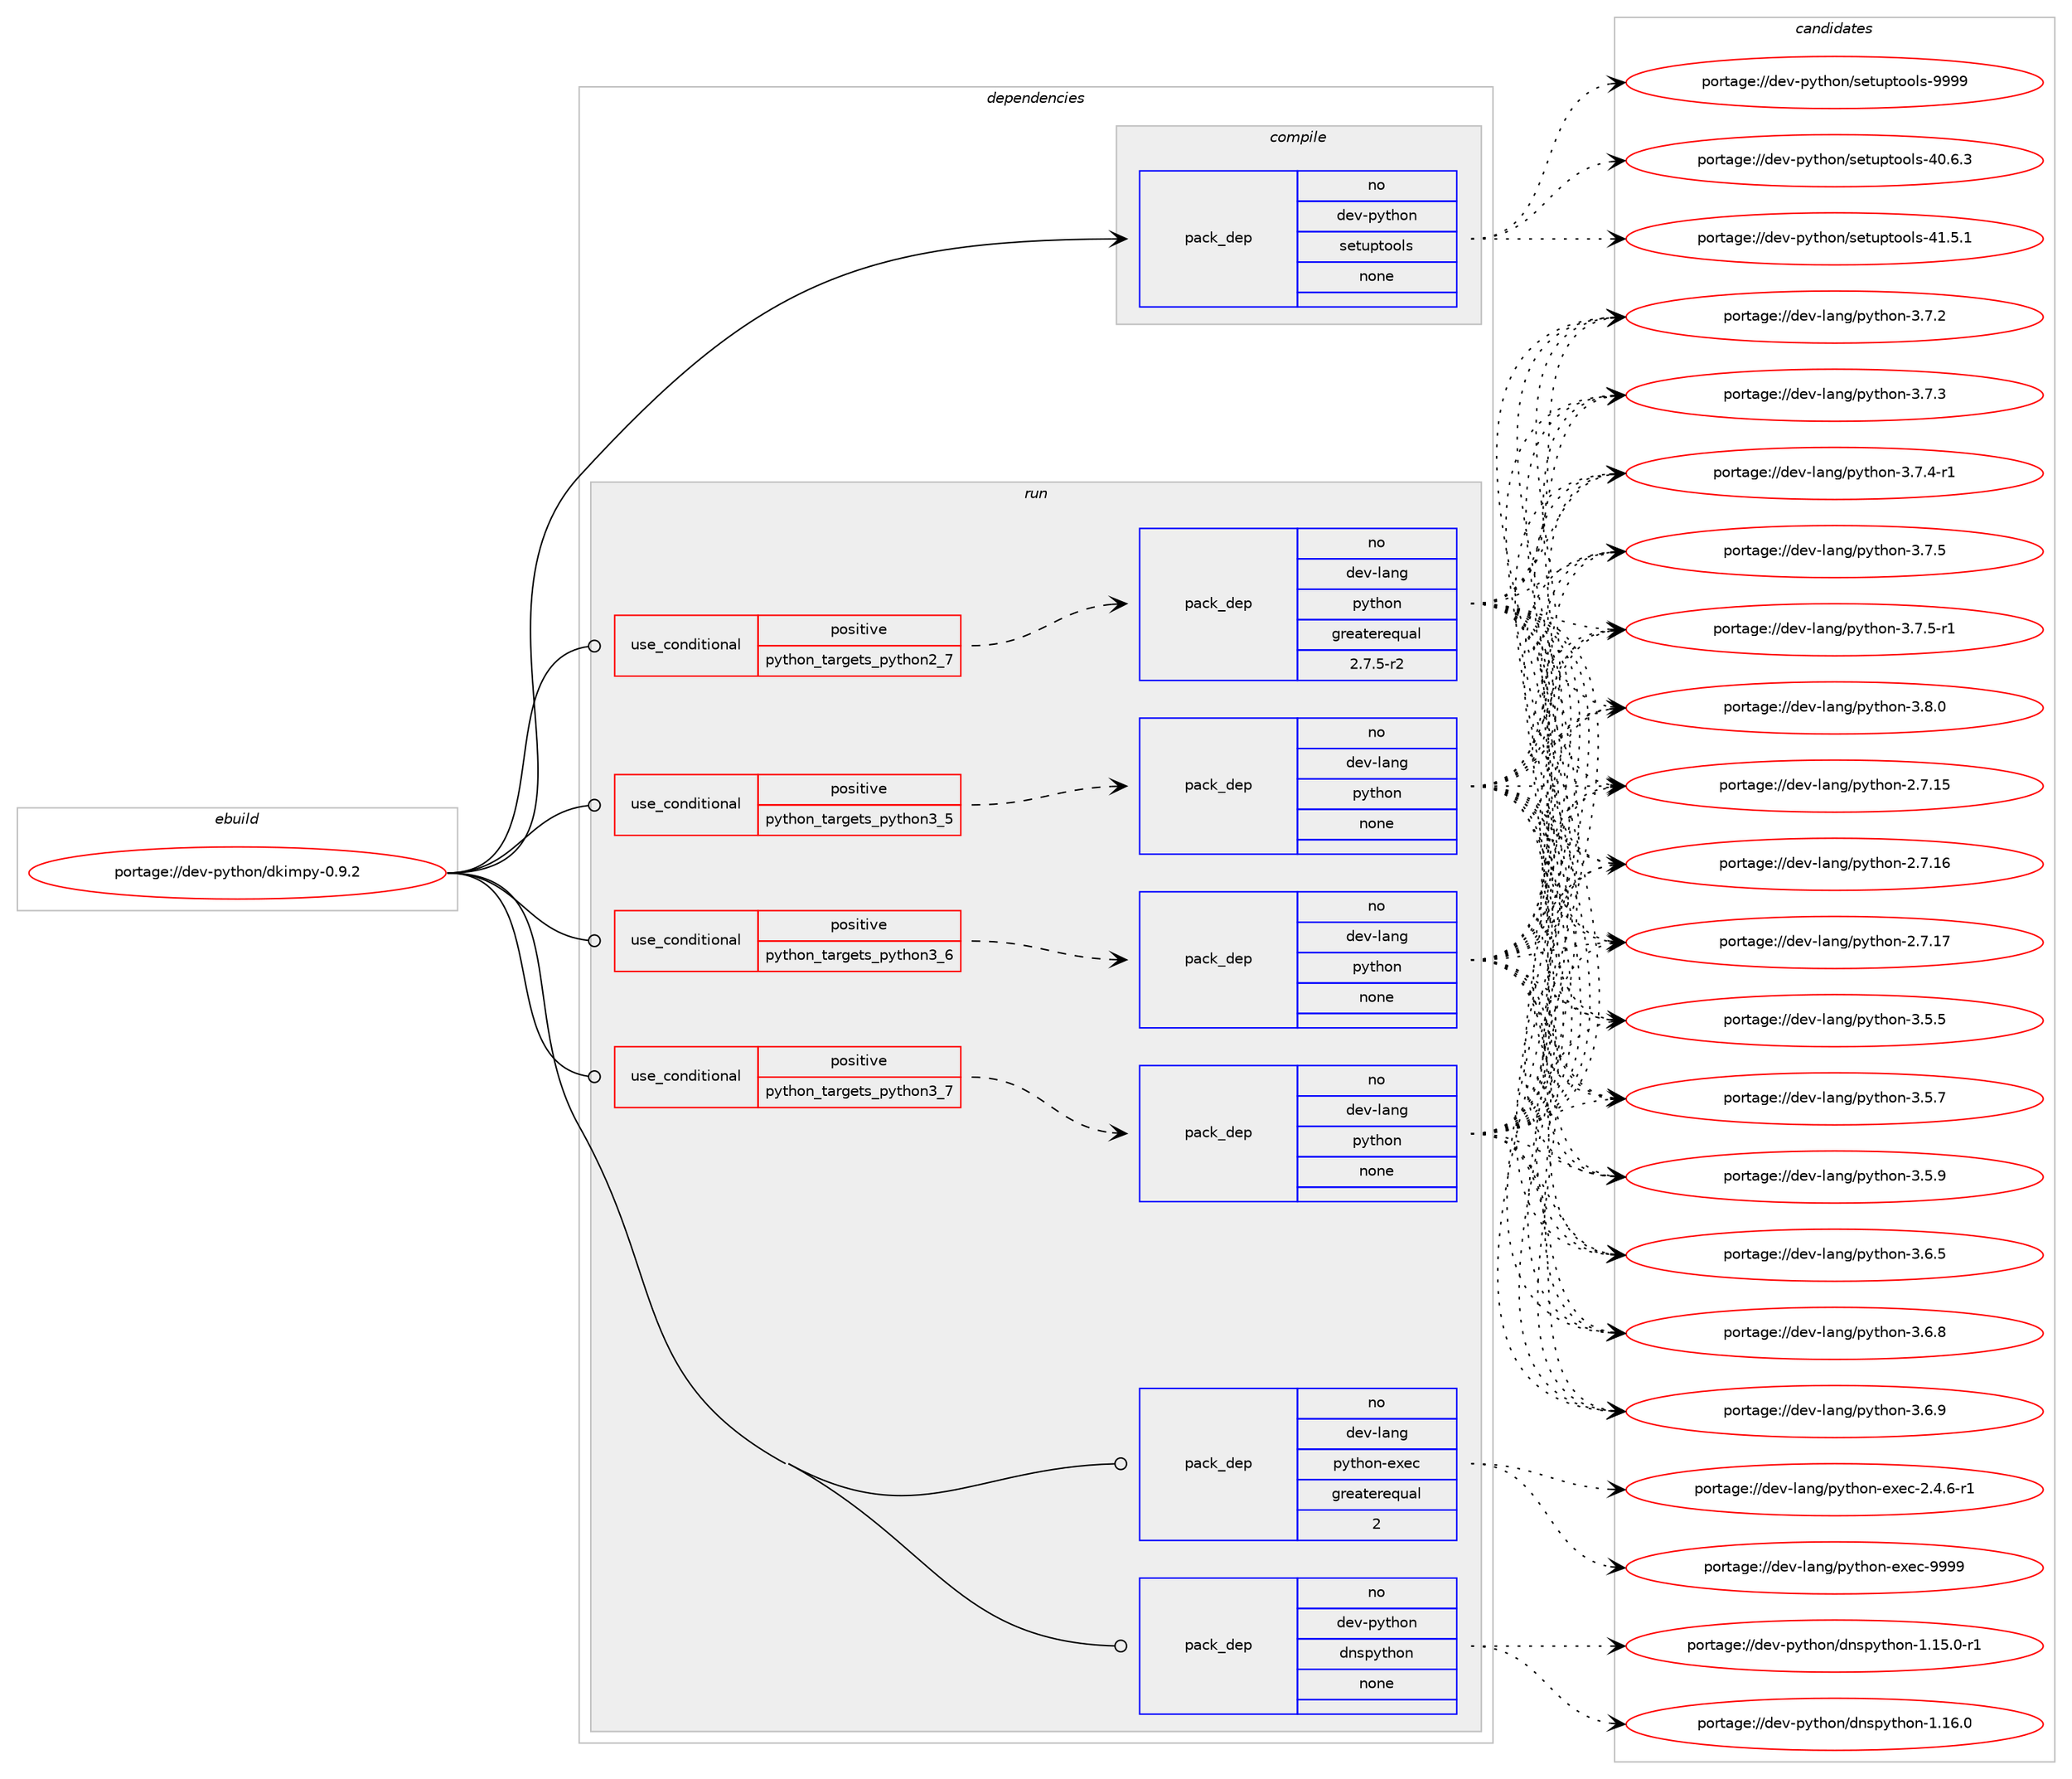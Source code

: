 digraph prolog {

# *************
# Graph options
# *************

newrank=true;
concentrate=true;
compound=true;
graph [rankdir=LR,fontname=Helvetica,fontsize=10,ranksep=1.5];#, ranksep=2.5, nodesep=0.2];
edge  [arrowhead=vee];
node  [fontname=Helvetica,fontsize=10];

# **********
# The ebuild
# **********

subgraph cluster_leftcol {
color=gray;
rank=same;
label=<<i>ebuild</i>>;
id [label="portage://dev-python/dkimpy-0.9.2", color=red, width=4, href="../dev-python/dkimpy-0.9.2.svg"];
}

# ****************
# The dependencies
# ****************

subgraph cluster_midcol {
color=gray;
label=<<i>dependencies</i>>;
subgraph cluster_compile {
fillcolor="#eeeeee";
style=filled;
label=<<i>compile</i>>;
subgraph pack105863 {
dependency137049 [label=<<TABLE BORDER="0" CELLBORDER="1" CELLSPACING="0" CELLPADDING="4" WIDTH="220"><TR><TD ROWSPAN="6" CELLPADDING="30">pack_dep</TD></TR><TR><TD WIDTH="110">no</TD></TR><TR><TD>dev-python</TD></TR><TR><TD>setuptools</TD></TR><TR><TD>none</TD></TR><TR><TD></TD></TR></TABLE>>, shape=none, color=blue];
}
id:e -> dependency137049:w [weight=20,style="solid",arrowhead="vee"];
}
subgraph cluster_compileandrun {
fillcolor="#eeeeee";
style=filled;
label=<<i>compile and run</i>>;
}
subgraph cluster_run {
fillcolor="#eeeeee";
style=filled;
label=<<i>run</i>>;
subgraph cond27871 {
dependency137050 [label=<<TABLE BORDER="0" CELLBORDER="1" CELLSPACING="0" CELLPADDING="4"><TR><TD ROWSPAN="3" CELLPADDING="10">use_conditional</TD></TR><TR><TD>positive</TD></TR><TR><TD>python_targets_python2_7</TD></TR></TABLE>>, shape=none, color=red];
subgraph pack105864 {
dependency137051 [label=<<TABLE BORDER="0" CELLBORDER="1" CELLSPACING="0" CELLPADDING="4" WIDTH="220"><TR><TD ROWSPAN="6" CELLPADDING="30">pack_dep</TD></TR><TR><TD WIDTH="110">no</TD></TR><TR><TD>dev-lang</TD></TR><TR><TD>python</TD></TR><TR><TD>greaterequal</TD></TR><TR><TD>2.7.5-r2</TD></TR></TABLE>>, shape=none, color=blue];
}
dependency137050:e -> dependency137051:w [weight=20,style="dashed",arrowhead="vee"];
}
id:e -> dependency137050:w [weight=20,style="solid",arrowhead="odot"];
subgraph cond27872 {
dependency137052 [label=<<TABLE BORDER="0" CELLBORDER="1" CELLSPACING="0" CELLPADDING="4"><TR><TD ROWSPAN="3" CELLPADDING="10">use_conditional</TD></TR><TR><TD>positive</TD></TR><TR><TD>python_targets_python3_5</TD></TR></TABLE>>, shape=none, color=red];
subgraph pack105865 {
dependency137053 [label=<<TABLE BORDER="0" CELLBORDER="1" CELLSPACING="0" CELLPADDING="4" WIDTH="220"><TR><TD ROWSPAN="6" CELLPADDING="30">pack_dep</TD></TR><TR><TD WIDTH="110">no</TD></TR><TR><TD>dev-lang</TD></TR><TR><TD>python</TD></TR><TR><TD>none</TD></TR><TR><TD></TD></TR></TABLE>>, shape=none, color=blue];
}
dependency137052:e -> dependency137053:w [weight=20,style="dashed",arrowhead="vee"];
}
id:e -> dependency137052:w [weight=20,style="solid",arrowhead="odot"];
subgraph cond27873 {
dependency137054 [label=<<TABLE BORDER="0" CELLBORDER="1" CELLSPACING="0" CELLPADDING="4"><TR><TD ROWSPAN="3" CELLPADDING="10">use_conditional</TD></TR><TR><TD>positive</TD></TR><TR><TD>python_targets_python3_6</TD></TR></TABLE>>, shape=none, color=red];
subgraph pack105866 {
dependency137055 [label=<<TABLE BORDER="0" CELLBORDER="1" CELLSPACING="0" CELLPADDING="4" WIDTH="220"><TR><TD ROWSPAN="6" CELLPADDING="30">pack_dep</TD></TR><TR><TD WIDTH="110">no</TD></TR><TR><TD>dev-lang</TD></TR><TR><TD>python</TD></TR><TR><TD>none</TD></TR><TR><TD></TD></TR></TABLE>>, shape=none, color=blue];
}
dependency137054:e -> dependency137055:w [weight=20,style="dashed",arrowhead="vee"];
}
id:e -> dependency137054:w [weight=20,style="solid",arrowhead="odot"];
subgraph cond27874 {
dependency137056 [label=<<TABLE BORDER="0" CELLBORDER="1" CELLSPACING="0" CELLPADDING="4"><TR><TD ROWSPAN="3" CELLPADDING="10">use_conditional</TD></TR><TR><TD>positive</TD></TR><TR><TD>python_targets_python3_7</TD></TR></TABLE>>, shape=none, color=red];
subgraph pack105867 {
dependency137057 [label=<<TABLE BORDER="0" CELLBORDER="1" CELLSPACING="0" CELLPADDING="4" WIDTH="220"><TR><TD ROWSPAN="6" CELLPADDING="30">pack_dep</TD></TR><TR><TD WIDTH="110">no</TD></TR><TR><TD>dev-lang</TD></TR><TR><TD>python</TD></TR><TR><TD>none</TD></TR><TR><TD></TD></TR></TABLE>>, shape=none, color=blue];
}
dependency137056:e -> dependency137057:w [weight=20,style="dashed",arrowhead="vee"];
}
id:e -> dependency137056:w [weight=20,style="solid",arrowhead="odot"];
subgraph pack105868 {
dependency137058 [label=<<TABLE BORDER="0" CELLBORDER="1" CELLSPACING="0" CELLPADDING="4" WIDTH="220"><TR><TD ROWSPAN="6" CELLPADDING="30">pack_dep</TD></TR><TR><TD WIDTH="110">no</TD></TR><TR><TD>dev-lang</TD></TR><TR><TD>python-exec</TD></TR><TR><TD>greaterequal</TD></TR><TR><TD>2</TD></TR></TABLE>>, shape=none, color=blue];
}
id:e -> dependency137058:w [weight=20,style="solid",arrowhead="odot"];
subgraph pack105869 {
dependency137059 [label=<<TABLE BORDER="0" CELLBORDER="1" CELLSPACING="0" CELLPADDING="4" WIDTH="220"><TR><TD ROWSPAN="6" CELLPADDING="30">pack_dep</TD></TR><TR><TD WIDTH="110">no</TD></TR><TR><TD>dev-python</TD></TR><TR><TD>dnspython</TD></TR><TR><TD>none</TD></TR><TR><TD></TD></TR></TABLE>>, shape=none, color=blue];
}
id:e -> dependency137059:w [weight=20,style="solid",arrowhead="odot"];
}
}

# **************
# The candidates
# **************

subgraph cluster_choices {
rank=same;
color=gray;
label=<<i>candidates</i>>;

subgraph choice105863 {
color=black;
nodesep=1;
choiceportage100101118451121211161041111104711510111611711211611111110811545524846544651 [label="portage://dev-python/setuptools-40.6.3", color=red, width=4,href="../dev-python/setuptools-40.6.3.svg"];
choiceportage100101118451121211161041111104711510111611711211611111110811545524946534649 [label="portage://dev-python/setuptools-41.5.1", color=red, width=4,href="../dev-python/setuptools-41.5.1.svg"];
choiceportage10010111845112121116104111110471151011161171121161111111081154557575757 [label="portage://dev-python/setuptools-9999", color=red, width=4,href="../dev-python/setuptools-9999.svg"];
dependency137049:e -> choiceportage100101118451121211161041111104711510111611711211611111110811545524846544651:w [style=dotted,weight="100"];
dependency137049:e -> choiceportage100101118451121211161041111104711510111611711211611111110811545524946534649:w [style=dotted,weight="100"];
dependency137049:e -> choiceportage10010111845112121116104111110471151011161171121161111111081154557575757:w [style=dotted,weight="100"];
}
subgraph choice105864 {
color=black;
nodesep=1;
choiceportage10010111845108971101034711212111610411111045504655464953 [label="portage://dev-lang/python-2.7.15", color=red, width=4,href="../dev-lang/python-2.7.15.svg"];
choiceportage10010111845108971101034711212111610411111045504655464954 [label="portage://dev-lang/python-2.7.16", color=red, width=4,href="../dev-lang/python-2.7.16.svg"];
choiceportage10010111845108971101034711212111610411111045504655464955 [label="portage://dev-lang/python-2.7.17", color=red, width=4,href="../dev-lang/python-2.7.17.svg"];
choiceportage100101118451089711010347112121116104111110455146534653 [label="portage://dev-lang/python-3.5.5", color=red, width=4,href="../dev-lang/python-3.5.5.svg"];
choiceportage100101118451089711010347112121116104111110455146534655 [label="portage://dev-lang/python-3.5.7", color=red, width=4,href="../dev-lang/python-3.5.7.svg"];
choiceportage100101118451089711010347112121116104111110455146534657 [label="portage://dev-lang/python-3.5.9", color=red, width=4,href="../dev-lang/python-3.5.9.svg"];
choiceportage100101118451089711010347112121116104111110455146544653 [label="portage://dev-lang/python-3.6.5", color=red, width=4,href="../dev-lang/python-3.6.5.svg"];
choiceportage100101118451089711010347112121116104111110455146544656 [label="portage://dev-lang/python-3.6.8", color=red, width=4,href="../dev-lang/python-3.6.8.svg"];
choiceportage100101118451089711010347112121116104111110455146544657 [label="portage://dev-lang/python-3.6.9", color=red, width=4,href="../dev-lang/python-3.6.9.svg"];
choiceportage100101118451089711010347112121116104111110455146554650 [label="portage://dev-lang/python-3.7.2", color=red, width=4,href="../dev-lang/python-3.7.2.svg"];
choiceportage100101118451089711010347112121116104111110455146554651 [label="portage://dev-lang/python-3.7.3", color=red, width=4,href="../dev-lang/python-3.7.3.svg"];
choiceportage1001011184510897110103471121211161041111104551465546524511449 [label="portage://dev-lang/python-3.7.4-r1", color=red, width=4,href="../dev-lang/python-3.7.4-r1.svg"];
choiceportage100101118451089711010347112121116104111110455146554653 [label="portage://dev-lang/python-3.7.5", color=red, width=4,href="../dev-lang/python-3.7.5.svg"];
choiceportage1001011184510897110103471121211161041111104551465546534511449 [label="portage://dev-lang/python-3.7.5-r1", color=red, width=4,href="../dev-lang/python-3.7.5-r1.svg"];
choiceportage100101118451089711010347112121116104111110455146564648 [label="portage://dev-lang/python-3.8.0", color=red, width=4,href="../dev-lang/python-3.8.0.svg"];
dependency137051:e -> choiceportage10010111845108971101034711212111610411111045504655464953:w [style=dotted,weight="100"];
dependency137051:e -> choiceportage10010111845108971101034711212111610411111045504655464954:w [style=dotted,weight="100"];
dependency137051:e -> choiceportage10010111845108971101034711212111610411111045504655464955:w [style=dotted,weight="100"];
dependency137051:e -> choiceportage100101118451089711010347112121116104111110455146534653:w [style=dotted,weight="100"];
dependency137051:e -> choiceportage100101118451089711010347112121116104111110455146534655:w [style=dotted,weight="100"];
dependency137051:e -> choiceportage100101118451089711010347112121116104111110455146534657:w [style=dotted,weight="100"];
dependency137051:e -> choiceportage100101118451089711010347112121116104111110455146544653:w [style=dotted,weight="100"];
dependency137051:e -> choiceportage100101118451089711010347112121116104111110455146544656:w [style=dotted,weight="100"];
dependency137051:e -> choiceportage100101118451089711010347112121116104111110455146544657:w [style=dotted,weight="100"];
dependency137051:e -> choiceportage100101118451089711010347112121116104111110455146554650:w [style=dotted,weight="100"];
dependency137051:e -> choiceportage100101118451089711010347112121116104111110455146554651:w [style=dotted,weight="100"];
dependency137051:e -> choiceportage1001011184510897110103471121211161041111104551465546524511449:w [style=dotted,weight="100"];
dependency137051:e -> choiceportage100101118451089711010347112121116104111110455146554653:w [style=dotted,weight="100"];
dependency137051:e -> choiceportage1001011184510897110103471121211161041111104551465546534511449:w [style=dotted,weight="100"];
dependency137051:e -> choiceportage100101118451089711010347112121116104111110455146564648:w [style=dotted,weight="100"];
}
subgraph choice105865 {
color=black;
nodesep=1;
choiceportage10010111845108971101034711212111610411111045504655464953 [label="portage://dev-lang/python-2.7.15", color=red, width=4,href="../dev-lang/python-2.7.15.svg"];
choiceportage10010111845108971101034711212111610411111045504655464954 [label="portage://dev-lang/python-2.7.16", color=red, width=4,href="../dev-lang/python-2.7.16.svg"];
choiceportage10010111845108971101034711212111610411111045504655464955 [label="portage://dev-lang/python-2.7.17", color=red, width=4,href="../dev-lang/python-2.7.17.svg"];
choiceportage100101118451089711010347112121116104111110455146534653 [label="portage://dev-lang/python-3.5.5", color=red, width=4,href="../dev-lang/python-3.5.5.svg"];
choiceportage100101118451089711010347112121116104111110455146534655 [label="portage://dev-lang/python-3.5.7", color=red, width=4,href="../dev-lang/python-3.5.7.svg"];
choiceportage100101118451089711010347112121116104111110455146534657 [label="portage://dev-lang/python-3.5.9", color=red, width=4,href="../dev-lang/python-3.5.9.svg"];
choiceportage100101118451089711010347112121116104111110455146544653 [label="portage://dev-lang/python-3.6.5", color=red, width=4,href="../dev-lang/python-3.6.5.svg"];
choiceportage100101118451089711010347112121116104111110455146544656 [label="portage://dev-lang/python-3.6.8", color=red, width=4,href="../dev-lang/python-3.6.8.svg"];
choiceportage100101118451089711010347112121116104111110455146544657 [label="portage://dev-lang/python-3.6.9", color=red, width=4,href="../dev-lang/python-3.6.9.svg"];
choiceportage100101118451089711010347112121116104111110455146554650 [label="portage://dev-lang/python-3.7.2", color=red, width=4,href="../dev-lang/python-3.7.2.svg"];
choiceportage100101118451089711010347112121116104111110455146554651 [label="portage://dev-lang/python-3.7.3", color=red, width=4,href="../dev-lang/python-3.7.3.svg"];
choiceportage1001011184510897110103471121211161041111104551465546524511449 [label="portage://dev-lang/python-3.7.4-r1", color=red, width=4,href="../dev-lang/python-3.7.4-r1.svg"];
choiceportage100101118451089711010347112121116104111110455146554653 [label="portage://dev-lang/python-3.7.5", color=red, width=4,href="../dev-lang/python-3.7.5.svg"];
choiceportage1001011184510897110103471121211161041111104551465546534511449 [label="portage://dev-lang/python-3.7.5-r1", color=red, width=4,href="../dev-lang/python-3.7.5-r1.svg"];
choiceportage100101118451089711010347112121116104111110455146564648 [label="portage://dev-lang/python-3.8.0", color=red, width=4,href="../dev-lang/python-3.8.0.svg"];
dependency137053:e -> choiceportage10010111845108971101034711212111610411111045504655464953:w [style=dotted,weight="100"];
dependency137053:e -> choiceportage10010111845108971101034711212111610411111045504655464954:w [style=dotted,weight="100"];
dependency137053:e -> choiceportage10010111845108971101034711212111610411111045504655464955:w [style=dotted,weight="100"];
dependency137053:e -> choiceportage100101118451089711010347112121116104111110455146534653:w [style=dotted,weight="100"];
dependency137053:e -> choiceportage100101118451089711010347112121116104111110455146534655:w [style=dotted,weight="100"];
dependency137053:e -> choiceportage100101118451089711010347112121116104111110455146534657:w [style=dotted,weight="100"];
dependency137053:e -> choiceportage100101118451089711010347112121116104111110455146544653:w [style=dotted,weight="100"];
dependency137053:e -> choiceportage100101118451089711010347112121116104111110455146544656:w [style=dotted,weight="100"];
dependency137053:e -> choiceportage100101118451089711010347112121116104111110455146544657:w [style=dotted,weight="100"];
dependency137053:e -> choiceportage100101118451089711010347112121116104111110455146554650:w [style=dotted,weight="100"];
dependency137053:e -> choiceportage100101118451089711010347112121116104111110455146554651:w [style=dotted,weight="100"];
dependency137053:e -> choiceportage1001011184510897110103471121211161041111104551465546524511449:w [style=dotted,weight="100"];
dependency137053:e -> choiceportage100101118451089711010347112121116104111110455146554653:w [style=dotted,weight="100"];
dependency137053:e -> choiceportage1001011184510897110103471121211161041111104551465546534511449:w [style=dotted,weight="100"];
dependency137053:e -> choiceportage100101118451089711010347112121116104111110455146564648:w [style=dotted,weight="100"];
}
subgraph choice105866 {
color=black;
nodesep=1;
choiceportage10010111845108971101034711212111610411111045504655464953 [label="portage://dev-lang/python-2.7.15", color=red, width=4,href="../dev-lang/python-2.7.15.svg"];
choiceportage10010111845108971101034711212111610411111045504655464954 [label="portage://dev-lang/python-2.7.16", color=red, width=4,href="../dev-lang/python-2.7.16.svg"];
choiceportage10010111845108971101034711212111610411111045504655464955 [label="portage://dev-lang/python-2.7.17", color=red, width=4,href="../dev-lang/python-2.7.17.svg"];
choiceportage100101118451089711010347112121116104111110455146534653 [label="portage://dev-lang/python-3.5.5", color=red, width=4,href="../dev-lang/python-3.5.5.svg"];
choiceportage100101118451089711010347112121116104111110455146534655 [label="portage://dev-lang/python-3.5.7", color=red, width=4,href="../dev-lang/python-3.5.7.svg"];
choiceportage100101118451089711010347112121116104111110455146534657 [label="portage://dev-lang/python-3.5.9", color=red, width=4,href="../dev-lang/python-3.5.9.svg"];
choiceportage100101118451089711010347112121116104111110455146544653 [label="portage://dev-lang/python-3.6.5", color=red, width=4,href="../dev-lang/python-3.6.5.svg"];
choiceportage100101118451089711010347112121116104111110455146544656 [label="portage://dev-lang/python-3.6.8", color=red, width=4,href="../dev-lang/python-3.6.8.svg"];
choiceportage100101118451089711010347112121116104111110455146544657 [label="portage://dev-lang/python-3.6.9", color=red, width=4,href="../dev-lang/python-3.6.9.svg"];
choiceportage100101118451089711010347112121116104111110455146554650 [label="portage://dev-lang/python-3.7.2", color=red, width=4,href="../dev-lang/python-3.7.2.svg"];
choiceportage100101118451089711010347112121116104111110455146554651 [label="portage://dev-lang/python-3.7.3", color=red, width=4,href="../dev-lang/python-3.7.3.svg"];
choiceportage1001011184510897110103471121211161041111104551465546524511449 [label="portage://dev-lang/python-3.7.4-r1", color=red, width=4,href="../dev-lang/python-3.7.4-r1.svg"];
choiceportage100101118451089711010347112121116104111110455146554653 [label="portage://dev-lang/python-3.7.5", color=red, width=4,href="../dev-lang/python-3.7.5.svg"];
choiceportage1001011184510897110103471121211161041111104551465546534511449 [label="portage://dev-lang/python-3.7.5-r1", color=red, width=4,href="../dev-lang/python-3.7.5-r1.svg"];
choiceportage100101118451089711010347112121116104111110455146564648 [label="portage://dev-lang/python-3.8.0", color=red, width=4,href="../dev-lang/python-3.8.0.svg"];
dependency137055:e -> choiceportage10010111845108971101034711212111610411111045504655464953:w [style=dotted,weight="100"];
dependency137055:e -> choiceportage10010111845108971101034711212111610411111045504655464954:w [style=dotted,weight="100"];
dependency137055:e -> choiceportage10010111845108971101034711212111610411111045504655464955:w [style=dotted,weight="100"];
dependency137055:e -> choiceportage100101118451089711010347112121116104111110455146534653:w [style=dotted,weight="100"];
dependency137055:e -> choiceportage100101118451089711010347112121116104111110455146534655:w [style=dotted,weight="100"];
dependency137055:e -> choiceportage100101118451089711010347112121116104111110455146534657:w [style=dotted,weight="100"];
dependency137055:e -> choiceportage100101118451089711010347112121116104111110455146544653:w [style=dotted,weight="100"];
dependency137055:e -> choiceportage100101118451089711010347112121116104111110455146544656:w [style=dotted,weight="100"];
dependency137055:e -> choiceportage100101118451089711010347112121116104111110455146544657:w [style=dotted,weight="100"];
dependency137055:e -> choiceportage100101118451089711010347112121116104111110455146554650:w [style=dotted,weight="100"];
dependency137055:e -> choiceportage100101118451089711010347112121116104111110455146554651:w [style=dotted,weight="100"];
dependency137055:e -> choiceportage1001011184510897110103471121211161041111104551465546524511449:w [style=dotted,weight="100"];
dependency137055:e -> choiceportage100101118451089711010347112121116104111110455146554653:w [style=dotted,weight="100"];
dependency137055:e -> choiceportage1001011184510897110103471121211161041111104551465546534511449:w [style=dotted,weight="100"];
dependency137055:e -> choiceportage100101118451089711010347112121116104111110455146564648:w [style=dotted,weight="100"];
}
subgraph choice105867 {
color=black;
nodesep=1;
choiceportage10010111845108971101034711212111610411111045504655464953 [label="portage://dev-lang/python-2.7.15", color=red, width=4,href="../dev-lang/python-2.7.15.svg"];
choiceportage10010111845108971101034711212111610411111045504655464954 [label="portage://dev-lang/python-2.7.16", color=red, width=4,href="../dev-lang/python-2.7.16.svg"];
choiceportage10010111845108971101034711212111610411111045504655464955 [label="portage://dev-lang/python-2.7.17", color=red, width=4,href="../dev-lang/python-2.7.17.svg"];
choiceportage100101118451089711010347112121116104111110455146534653 [label="portage://dev-lang/python-3.5.5", color=red, width=4,href="../dev-lang/python-3.5.5.svg"];
choiceportage100101118451089711010347112121116104111110455146534655 [label="portage://dev-lang/python-3.5.7", color=red, width=4,href="../dev-lang/python-3.5.7.svg"];
choiceportage100101118451089711010347112121116104111110455146534657 [label="portage://dev-lang/python-3.5.9", color=red, width=4,href="../dev-lang/python-3.5.9.svg"];
choiceportage100101118451089711010347112121116104111110455146544653 [label="portage://dev-lang/python-3.6.5", color=red, width=4,href="../dev-lang/python-3.6.5.svg"];
choiceportage100101118451089711010347112121116104111110455146544656 [label="portage://dev-lang/python-3.6.8", color=red, width=4,href="../dev-lang/python-3.6.8.svg"];
choiceportage100101118451089711010347112121116104111110455146544657 [label="portage://dev-lang/python-3.6.9", color=red, width=4,href="../dev-lang/python-3.6.9.svg"];
choiceportage100101118451089711010347112121116104111110455146554650 [label="portage://dev-lang/python-3.7.2", color=red, width=4,href="../dev-lang/python-3.7.2.svg"];
choiceportage100101118451089711010347112121116104111110455146554651 [label="portage://dev-lang/python-3.7.3", color=red, width=4,href="../dev-lang/python-3.7.3.svg"];
choiceportage1001011184510897110103471121211161041111104551465546524511449 [label="portage://dev-lang/python-3.7.4-r1", color=red, width=4,href="../dev-lang/python-3.7.4-r1.svg"];
choiceportage100101118451089711010347112121116104111110455146554653 [label="portage://dev-lang/python-3.7.5", color=red, width=4,href="../dev-lang/python-3.7.5.svg"];
choiceportage1001011184510897110103471121211161041111104551465546534511449 [label="portage://dev-lang/python-3.7.5-r1", color=red, width=4,href="../dev-lang/python-3.7.5-r1.svg"];
choiceportage100101118451089711010347112121116104111110455146564648 [label="portage://dev-lang/python-3.8.0", color=red, width=4,href="../dev-lang/python-3.8.0.svg"];
dependency137057:e -> choiceportage10010111845108971101034711212111610411111045504655464953:w [style=dotted,weight="100"];
dependency137057:e -> choiceportage10010111845108971101034711212111610411111045504655464954:w [style=dotted,weight="100"];
dependency137057:e -> choiceportage10010111845108971101034711212111610411111045504655464955:w [style=dotted,weight="100"];
dependency137057:e -> choiceportage100101118451089711010347112121116104111110455146534653:w [style=dotted,weight="100"];
dependency137057:e -> choiceportage100101118451089711010347112121116104111110455146534655:w [style=dotted,weight="100"];
dependency137057:e -> choiceportage100101118451089711010347112121116104111110455146534657:w [style=dotted,weight="100"];
dependency137057:e -> choiceportage100101118451089711010347112121116104111110455146544653:w [style=dotted,weight="100"];
dependency137057:e -> choiceportage100101118451089711010347112121116104111110455146544656:w [style=dotted,weight="100"];
dependency137057:e -> choiceportage100101118451089711010347112121116104111110455146544657:w [style=dotted,weight="100"];
dependency137057:e -> choiceportage100101118451089711010347112121116104111110455146554650:w [style=dotted,weight="100"];
dependency137057:e -> choiceportage100101118451089711010347112121116104111110455146554651:w [style=dotted,weight="100"];
dependency137057:e -> choiceportage1001011184510897110103471121211161041111104551465546524511449:w [style=dotted,weight="100"];
dependency137057:e -> choiceportage100101118451089711010347112121116104111110455146554653:w [style=dotted,weight="100"];
dependency137057:e -> choiceportage1001011184510897110103471121211161041111104551465546534511449:w [style=dotted,weight="100"];
dependency137057:e -> choiceportage100101118451089711010347112121116104111110455146564648:w [style=dotted,weight="100"];
}
subgraph choice105868 {
color=black;
nodesep=1;
choiceportage10010111845108971101034711212111610411111045101120101994550465246544511449 [label="portage://dev-lang/python-exec-2.4.6-r1", color=red, width=4,href="../dev-lang/python-exec-2.4.6-r1.svg"];
choiceportage10010111845108971101034711212111610411111045101120101994557575757 [label="portage://dev-lang/python-exec-9999", color=red, width=4,href="../dev-lang/python-exec-9999.svg"];
dependency137058:e -> choiceportage10010111845108971101034711212111610411111045101120101994550465246544511449:w [style=dotted,weight="100"];
dependency137058:e -> choiceportage10010111845108971101034711212111610411111045101120101994557575757:w [style=dotted,weight="100"];
}
subgraph choice105869 {
color=black;
nodesep=1;
choiceportage1001011184511212111610411111047100110115112121116104111110454946495346484511449 [label="portage://dev-python/dnspython-1.15.0-r1", color=red, width=4,href="../dev-python/dnspython-1.15.0-r1.svg"];
choiceportage100101118451121211161041111104710011011511212111610411111045494649544648 [label="portage://dev-python/dnspython-1.16.0", color=red, width=4,href="../dev-python/dnspython-1.16.0.svg"];
dependency137059:e -> choiceportage1001011184511212111610411111047100110115112121116104111110454946495346484511449:w [style=dotted,weight="100"];
dependency137059:e -> choiceportage100101118451121211161041111104710011011511212111610411111045494649544648:w [style=dotted,weight="100"];
}
}

}
